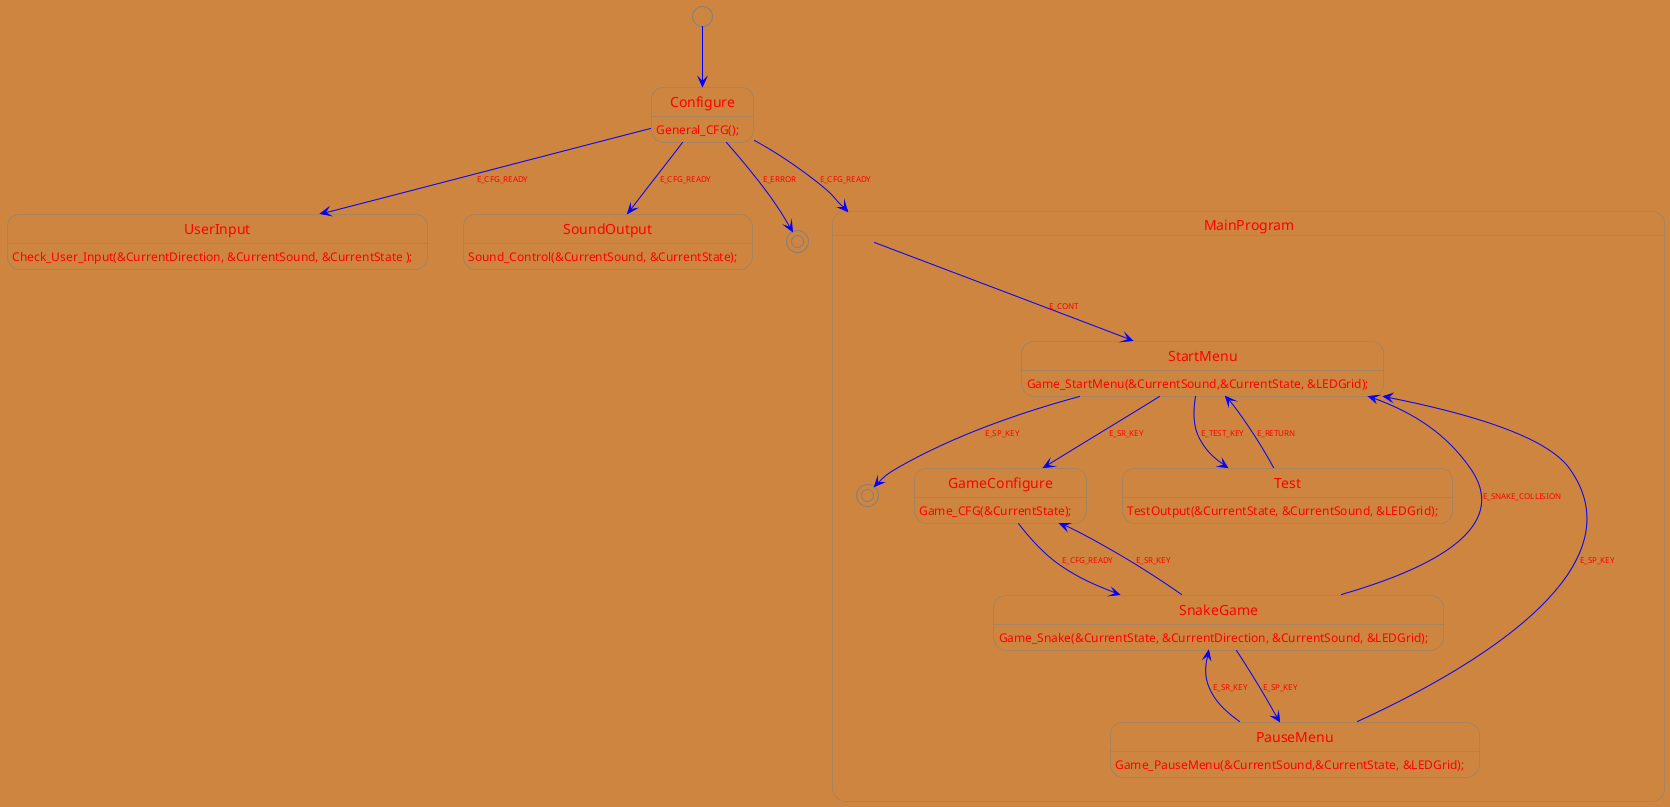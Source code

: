 @startuml

<style>
stateDiagram {
  BackgroundColor Peru
  LineColor Gray
  FontName Verdana
  FontColor Red
  arrow {
    FontSize 8
    LineColor Blue
  }
}
</style>

[*] --> Configure
Configure : General_CFG();
Configure --> MainProgram : E_CFG_READY
Configure --> UserInput : E_CFG_READY
Configure --> SoundOutput : E_CFG_READY
Configure --> [*] : E_ERROR

state MainProgram {
	MainProgram --> StartMenu : E_CONT
	StartMenu : Game_StartMenu(&CurrentSound,&CurrentState, &LEDGrid);
	
	
	StartMenu --> [*] : E_SP_KEY
	
	StartMenu --> Test : E_TEST_KEY
	Test : TestOutput(&CurrentState, &CurrentSound, &LEDGrid);
	Test --> StartMenu : E_RETURN
	
	StartMenu --> GameConfigure : E_SR_KEY
	GameConfigure : Game_CFG(&CurrentState);
	GameConfigure --> SnakeGame : E_CFG_READY
	SnakeGame --> GameConfigure : E_SR_KEY
	
	SnakeGame : Game_Snake(&CurrentState, &CurrentDirection, &CurrentSound, &LEDGrid);
	
	SnakeGame --> PauseMenu : E_SP_KEY
	PauseMenu --> SnakeGame : E_SR_KEY
	PauseMenu : Game_PauseMenu(&CurrentSound,&CurrentState, &LEDGrid);
	
	PauseMenu --> StartMenu : E_SP_KEY
	
	SnakeGame --> StartMenu : E_SNAKE_COLLISION
	
	
	
	
}

UserInput : Check_User_Input(&CurrentDirection, &CurrentSound, &CurrentState );


SoundOutput : Sound_Control(&CurrentSound, &CurrentState);



@enduml